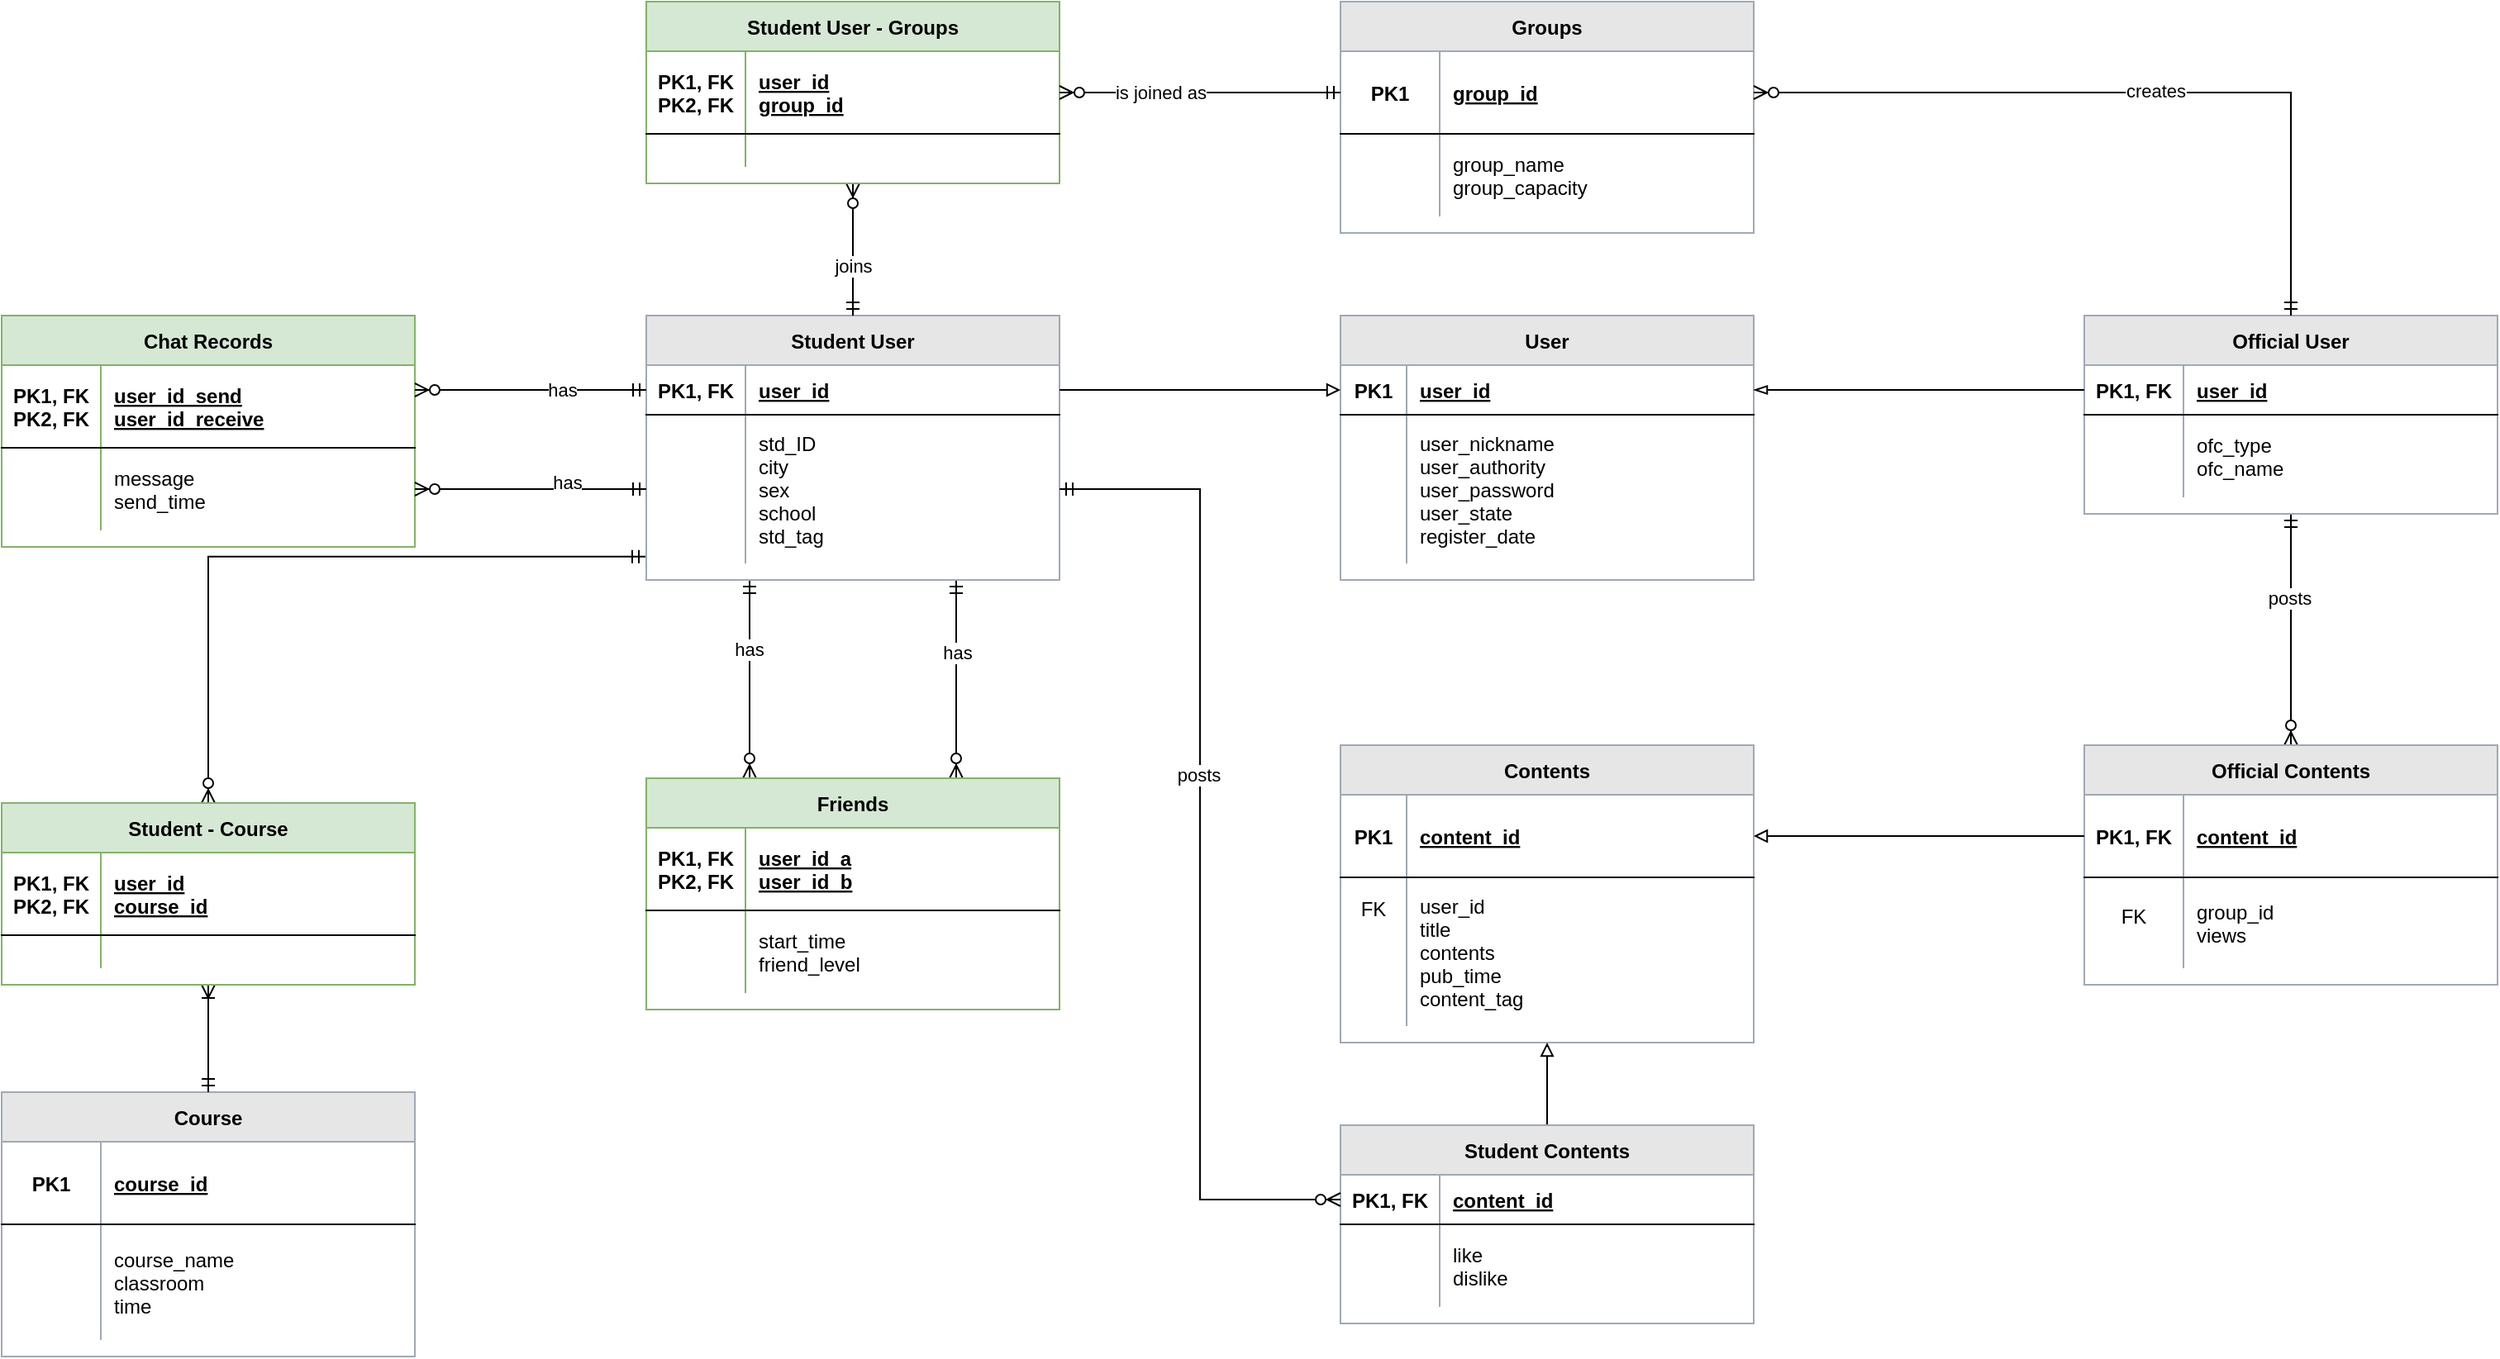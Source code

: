 <mxfile version="14.6.13" type="github">
  <diagram id="R2lEEEUBdFMjLlhIrx00" name="Page-1">
    <mxGraphModel dx="1730" dy="913" grid="1" gridSize="10" guides="1" tooltips="1" connect="1" arrows="1" fold="1" page="1" pageScale="3" pageWidth="850" pageHeight="1100" math="0" shadow="0" extFonts="Permanent Marker^https://fonts.googleapis.com/css?family=Permanent+Marker">
      <root>
        <mxCell id="0" />
        <mxCell id="1" parent="0" />
        <mxCell id="C-vyLk0tnHw3VtMMgP7b-23" value="User" style="shape=table;startSize=30;container=1;collapsible=1;childLayout=tableLayout;fixedRows=1;rowLines=0;fontStyle=1;align=center;resizeLast=1;swimlaneFillColor=#ffffff;strokeColor=#A0A9B5;fillColor=#E6E6E6;" parent="1" vertex="1">
          <mxGeometry x="990" y="800" width="250" height="160.0" as="geometry" />
        </mxCell>
        <mxCell id="C-vyLk0tnHw3VtMMgP7b-24" value="" style="shape=partialRectangle;collapsible=0;dropTarget=0;pointerEvents=0;fillColor=none;points=[[0,0.5],[1,0.5]];portConstraint=eastwest;top=0;left=0;right=0;bottom=1;" parent="C-vyLk0tnHw3VtMMgP7b-23" vertex="1">
          <mxGeometry y="30" width="250" height="30" as="geometry" />
        </mxCell>
        <mxCell id="C-vyLk0tnHw3VtMMgP7b-25" value="PK1" style="shape=partialRectangle;overflow=hidden;connectable=0;fillColor=none;top=0;left=0;bottom=0;right=0;fontStyle=1;" parent="C-vyLk0tnHw3VtMMgP7b-24" vertex="1">
          <mxGeometry width="40" height="30" as="geometry" />
        </mxCell>
        <mxCell id="C-vyLk0tnHw3VtMMgP7b-26" value="user_id" style="shape=partialRectangle;overflow=hidden;connectable=0;fillColor=none;top=0;left=0;bottom=0;right=0;align=left;spacingLeft=6;fontStyle=5;" parent="C-vyLk0tnHw3VtMMgP7b-24" vertex="1">
          <mxGeometry x="40" width="210" height="30" as="geometry" />
        </mxCell>
        <mxCell id="C-vyLk0tnHw3VtMMgP7b-27" value="" style="shape=partialRectangle;collapsible=0;dropTarget=0;pointerEvents=0;fillColor=none;points=[[0,0.5],[1,0.5]];portConstraint=eastwest;top=0;left=0;right=0;bottom=0;" parent="C-vyLk0tnHw3VtMMgP7b-23" vertex="1">
          <mxGeometry y="60" width="250" height="90" as="geometry" />
        </mxCell>
        <mxCell id="C-vyLk0tnHw3VtMMgP7b-28" value="" style="shape=partialRectangle;overflow=hidden;connectable=0;fillColor=none;top=0;left=0;bottom=0;right=0;" parent="C-vyLk0tnHw3VtMMgP7b-27" vertex="1">
          <mxGeometry width="40" height="90" as="geometry" />
        </mxCell>
        <mxCell id="C-vyLk0tnHw3VtMMgP7b-29" value="user_nickname&#xa;user_authority&#xa;user_password&#xa;user_state&#xa;register_date" style="shape=partialRectangle;overflow=hidden;connectable=0;fillColor=none;top=0;left=0;bottom=0;right=0;align=left;spacingLeft=6;" parent="C-vyLk0tnHw3VtMMgP7b-27" vertex="1">
          <mxGeometry x="40" width="210" height="90" as="geometry" />
        </mxCell>
        <mxCell id="NguTVP4yqZA3R1qdalW4-15" style="edgeStyle=orthogonalEdgeStyle;rounded=0;orthogonalLoop=1;jettySize=auto;html=1;exitX=0.25;exitY=1;exitDx=0;exitDy=0;entryX=0.25;entryY=0;entryDx=0;entryDy=0;startArrow=ERmandOne;startFill=0;endArrow=ERzeroToMany;endFill=1;" parent="1" source="zOYEpMhEN8lvHipjXcUI-4" target="zOYEpMhEN8lvHipjXcUI-31" edge="1">
          <mxGeometry relative="1" as="geometry" />
        </mxCell>
        <mxCell id="NguTVP4yqZA3R1qdalW4-41" value="has" style="edgeLabel;html=1;align=center;verticalAlign=middle;resizable=0;points=[];" parent="NguTVP4yqZA3R1qdalW4-15" vertex="1" connectable="0">
          <mxGeometry x="-0.325" y="-1" relative="1" as="geometry">
            <mxPoint y="1" as="offset" />
          </mxGeometry>
        </mxCell>
        <mxCell id="NguTVP4yqZA3R1qdalW4-16" style="edgeStyle=orthogonalEdgeStyle;rounded=0;orthogonalLoop=1;jettySize=auto;html=1;exitX=0.75;exitY=1;exitDx=0;exitDy=0;entryX=0.75;entryY=0;entryDx=0;entryDy=0;startArrow=ERmandOne;startFill=0;endArrow=ERzeroToMany;endFill=1;" parent="1" source="zOYEpMhEN8lvHipjXcUI-4" target="zOYEpMhEN8lvHipjXcUI-31" edge="1">
          <mxGeometry relative="1" as="geometry" />
        </mxCell>
        <mxCell id="NguTVP4yqZA3R1qdalW4-40" value="has" style="edgeLabel;html=1;align=center;verticalAlign=middle;resizable=0;points=[];" parent="NguTVP4yqZA3R1qdalW4-16" vertex="1" connectable="0">
          <mxGeometry x="-0.285" relative="1" as="geometry">
            <mxPoint y="1" as="offset" />
          </mxGeometry>
        </mxCell>
        <mxCell id="zOYEpMhEN8lvHipjXcUI-4" value="Student User" style="shape=table;startSize=30;container=1;collapsible=1;childLayout=tableLayout;fixedRows=1;rowLines=0;fontStyle=1;align=center;resizeLast=1;swimlaneFillColor=#ffffff;strokeColor=#A0A9B5;fillColor=#E6E6E6;" parent="1" vertex="1">
          <mxGeometry x="570" y="800" width="250" height="160.0" as="geometry" />
        </mxCell>
        <mxCell id="zOYEpMhEN8lvHipjXcUI-5" value="" style="shape=partialRectangle;collapsible=0;dropTarget=0;pointerEvents=0;fillColor=none;points=[[0,0.5],[1,0.5]];portConstraint=eastwest;top=0;left=0;right=0;bottom=1;" parent="zOYEpMhEN8lvHipjXcUI-4" vertex="1">
          <mxGeometry y="30" width="250" height="30" as="geometry" />
        </mxCell>
        <mxCell id="zOYEpMhEN8lvHipjXcUI-6" value="PK1, FK" style="shape=partialRectangle;overflow=hidden;connectable=0;fillColor=none;top=0;left=0;bottom=0;right=0;fontStyle=1;" parent="zOYEpMhEN8lvHipjXcUI-5" vertex="1">
          <mxGeometry width="60" height="30" as="geometry" />
        </mxCell>
        <mxCell id="zOYEpMhEN8lvHipjXcUI-7" value="user_id" style="shape=partialRectangle;overflow=hidden;connectable=0;fillColor=none;top=0;left=0;bottom=0;right=0;align=left;spacingLeft=6;fontStyle=5;" parent="zOYEpMhEN8lvHipjXcUI-5" vertex="1">
          <mxGeometry x="60" width="190" height="30" as="geometry" />
        </mxCell>
        <mxCell id="zOYEpMhEN8lvHipjXcUI-8" value="" style="shape=partialRectangle;collapsible=0;dropTarget=0;pointerEvents=0;fillColor=none;points=[[0,0.5],[1,0.5]];portConstraint=eastwest;top=0;left=0;right=0;bottom=0;" parent="zOYEpMhEN8lvHipjXcUI-4" vertex="1">
          <mxGeometry y="60" width="250" height="90" as="geometry" />
        </mxCell>
        <mxCell id="zOYEpMhEN8lvHipjXcUI-9" value="" style="shape=partialRectangle;overflow=hidden;connectable=0;fillColor=none;top=0;left=0;bottom=0;right=0;" parent="zOYEpMhEN8lvHipjXcUI-8" vertex="1">
          <mxGeometry width="60" height="90" as="geometry" />
        </mxCell>
        <mxCell id="zOYEpMhEN8lvHipjXcUI-10" value="std_ID&#xa;city&#xa;sex&#xa;school&#xa;std_tag" style="shape=partialRectangle;overflow=hidden;connectable=0;fillColor=none;top=0;left=0;bottom=0;right=0;align=left;spacingLeft=6;" parent="zOYEpMhEN8lvHipjXcUI-8" vertex="1">
          <mxGeometry x="60" width="190" height="90" as="geometry" />
        </mxCell>
        <mxCell id="zOYEpMhEN8lvHipjXcUI-128" style="edgeStyle=orthogonalEdgeStyle;rounded=0;orthogonalLoop=1;jettySize=auto;html=1;exitX=0.5;exitY=1;exitDx=0;exitDy=0;entryX=0.5;entryY=0;entryDx=0;entryDy=0;fontSize=11;startArrow=ERmandOne;startFill=0;endArrow=ERzeroToMany;endFill=1;" parent="1" source="zOYEpMhEN8lvHipjXcUI-11" target="zOYEpMhEN8lvHipjXcUI-66" edge="1">
          <mxGeometry relative="1" as="geometry" />
        </mxCell>
        <mxCell id="NguTVP4yqZA3R1qdalW4-42" value="posts" style="edgeLabel;html=1;align=center;verticalAlign=middle;resizable=0;points=[];" parent="zOYEpMhEN8lvHipjXcUI-128" vertex="1" connectable="0">
          <mxGeometry x="-0.28" y="-1" relative="1" as="geometry">
            <mxPoint as="offset" />
          </mxGeometry>
        </mxCell>
        <mxCell id="zOYEpMhEN8lvHipjXcUI-11" value="Official User" style="shape=table;startSize=30;container=1;collapsible=1;childLayout=tableLayout;fixedRows=1;rowLines=0;fontStyle=1;align=center;resizeLast=1;swimlaneFillColor=#ffffff;strokeColor=#A0A9B5;fillColor=#E6E6E6;" parent="1" vertex="1">
          <mxGeometry x="1440" y="800" width="250" height="120.0" as="geometry" />
        </mxCell>
        <mxCell id="NguTVP4yqZA3R1qdalW4-31" value="" style="shape=partialRectangle;collapsible=0;dropTarget=0;pointerEvents=0;fillColor=none;points=[[0,0.5],[1,0.5]];portConstraint=eastwest;top=0;left=0;right=0;bottom=1;" parent="zOYEpMhEN8lvHipjXcUI-11" vertex="1">
          <mxGeometry y="30" width="250" height="30" as="geometry" />
        </mxCell>
        <mxCell id="NguTVP4yqZA3R1qdalW4-32" value="PK1, FK" style="shape=partialRectangle;overflow=hidden;connectable=0;fillColor=none;top=0;left=0;bottom=0;right=0;fontStyle=1;" parent="NguTVP4yqZA3R1qdalW4-31" vertex="1">
          <mxGeometry width="60.0" height="30" as="geometry" />
        </mxCell>
        <mxCell id="NguTVP4yqZA3R1qdalW4-33" value="user_id" style="shape=partialRectangle;overflow=hidden;connectable=0;fillColor=none;top=0;left=0;bottom=0;right=0;align=left;spacingLeft=6;fontStyle=5;" parent="NguTVP4yqZA3R1qdalW4-31" vertex="1">
          <mxGeometry x="60.0" width="190.0" height="30" as="geometry" />
        </mxCell>
        <mxCell id="zOYEpMhEN8lvHipjXcUI-15" value="" style="shape=partialRectangle;collapsible=0;dropTarget=0;pointerEvents=0;fillColor=none;points=[[0,0.5],[1,0.5]];portConstraint=eastwest;top=0;left=0;right=0;bottom=0;" parent="zOYEpMhEN8lvHipjXcUI-11" vertex="1">
          <mxGeometry y="60" width="250" height="50" as="geometry" />
        </mxCell>
        <mxCell id="zOYEpMhEN8lvHipjXcUI-16" value="" style="shape=partialRectangle;overflow=hidden;connectable=0;fillColor=none;top=0;left=0;bottom=0;right=0;" parent="zOYEpMhEN8lvHipjXcUI-15" vertex="1">
          <mxGeometry width="60.0" height="50" as="geometry" />
        </mxCell>
        <mxCell id="zOYEpMhEN8lvHipjXcUI-17" value="ofc_type&#xa;ofc_name" style="shape=partialRectangle;overflow=hidden;connectable=0;fillColor=none;top=0;left=0;bottom=0;right=0;align=left;spacingLeft=6;" parent="zOYEpMhEN8lvHipjXcUI-15" vertex="1">
          <mxGeometry x="60.0" width="190.0" height="50" as="geometry" />
        </mxCell>
        <mxCell id="zOYEpMhEN8lvHipjXcUI-31" value="Friends" style="shape=table;startSize=30;container=1;collapsible=1;childLayout=tableLayout;fixedRows=1;rowLines=0;fontStyle=1;align=center;resizeLast=1;swimlaneFillColor=#ffffff;strokeColor=#82b366;fillColor=#d5e8d4;" parent="1" vertex="1">
          <mxGeometry x="570" y="1080" width="250" height="140.0" as="geometry" />
        </mxCell>
        <mxCell id="zOYEpMhEN8lvHipjXcUI-32" value="" style="shape=partialRectangle;collapsible=0;dropTarget=0;pointerEvents=0;fillColor=none;points=[[0,0.5],[1,0.5]];portConstraint=eastwest;top=0;left=0;right=0;bottom=1;" parent="zOYEpMhEN8lvHipjXcUI-31" vertex="1">
          <mxGeometry y="30" width="250" height="50" as="geometry" />
        </mxCell>
        <mxCell id="zOYEpMhEN8lvHipjXcUI-33" value="PK1, FK&#xa;PK2, FK" style="shape=partialRectangle;overflow=hidden;connectable=0;fillColor=none;top=0;left=0;bottom=0;right=0;fontStyle=1;" parent="zOYEpMhEN8lvHipjXcUI-32" vertex="1">
          <mxGeometry width="60" height="50" as="geometry" />
        </mxCell>
        <mxCell id="zOYEpMhEN8lvHipjXcUI-34" value="user_id_a&#xa;user_id_b" style="shape=partialRectangle;overflow=hidden;connectable=0;fillColor=none;top=0;left=0;bottom=0;right=0;align=left;spacingLeft=6;fontStyle=5;" parent="zOYEpMhEN8lvHipjXcUI-32" vertex="1">
          <mxGeometry x="60" width="190" height="50" as="geometry" />
        </mxCell>
        <mxCell id="zOYEpMhEN8lvHipjXcUI-35" value="" style="shape=partialRectangle;collapsible=0;dropTarget=0;pointerEvents=0;fillColor=none;points=[[0,0.5],[1,0.5]];portConstraint=eastwest;top=0;left=0;right=0;bottom=0;" parent="zOYEpMhEN8lvHipjXcUI-31" vertex="1">
          <mxGeometry y="80" width="250" height="50" as="geometry" />
        </mxCell>
        <mxCell id="zOYEpMhEN8lvHipjXcUI-36" value="" style="shape=partialRectangle;overflow=hidden;connectable=0;fillColor=none;top=0;left=0;bottom=0;right=0;" parent="zOYEpMhEN8lvHipjXcUI-35" vertex="1">
          <mxGeometry width="60" height="50" as="geometry" />
        </mxCell>
        <mxCell id="zOYEpMhEN8lvHipjXcUI-37" value="start_time&#xa;friend_level" style="shape=partialRectangle;overflow=hidden;connectable=0;fillColor=none;top=0;left=0;bottom=0;right=0;align=left;spacingLeft=6;" parent="zOYEpMhEN8lvHipjXcUI-35" vertex="1">
          <mxGeometry x="60" width="190" height="50" as="geometry" />
        </mxCell>
        <mxCell id="zOYEpMhEN8lvHipjXcUI-45" value="Groups" style="shape=table;startSize=30;container=1;collapsible=1;childLayout=tableLayout;fixedRows=1;rowLines=0;fontStyle=1;align=center;resizeLast=1;swimlaneFillColor=#ffffff;strokeColor=#A0A9B5;fillColor=#E6E6E6;" parent="1" vertex="1">
          <mxGeometry x="990" y="610" width="250" height="140.0" as="geometry" />
        </mxCell>
        <mxCell id="zOYEpMhEN8lvHipjXcUI-46" value="" style="shape=partialRectangle;collapsible=0;dropTarget=0;pointerEvents=0;fillColor=none;points=[[0,0.5],[1,0.5]];portConstraint=eastwest;top=0;left=0;right=0;bottom=1;" parent="zOYEpMhEN8lvHipjXcUI-45" vertex="1">
          <mxGeometry y="30" width="250" height="50" as="geometry" />
        </mxCell>
        <mxCell id="zOYEpMhEN8lvHipjXcUI-47" value="PK1" style="shape=partialRectangle;overflow=hidden;connectable=0;fillColor=none;top=0;left=0;bottom=0;right=0;fontStyle=1;" parent="zOYEpMhEN8lvHipjXcUI-46" vertex="1">
          <mxGeometry width="60" height="50" as="geometry" />
        </mxCell>
        <mxCell id="zOYEpMhEN8lvHipjXcUI-48" value="group_id" style="shape=partialRectangle;overflow=hidden;connectable=0;fillColor=none;top=0;left=0;bottom=0;right=0;align=left;spacingLeft=6;fontStyle=5;" parent="zOYEpMhEN8lvHipjXcUI-46" vertex="1">
          <mxGeometry x="60" width="190" height="50" as="geometry" />
        </mxCell>
        <mxCell id="zOYEpMhEN8lvHipjXcUI-49" value="" style="shape=partialRectangle;collapsible=0;dropTarget=0;pointerEvents=0;fillColor=none;points=[[0,0.5],[1,0.5]];portConstraint=eastwest;top=0;left=0;right=0;bottom=0;" parent="zOYEpMhEN8lvHipjXcUI-45" vertex="1">
          <mxGeometry y="80" width="250" height="50" as="geometry" />
        </mxCell>
        <mxCell id="zOYEpMhEN8lvHipjXcUI-50" value="" style="shape=partialRectangle;overflow=hidden;connectable=0;fillColor=none;top=0;left=0;bottom=0;right=0;" parent="zOYEpMhEN8lvHipjXcUI-49" vertex="1">
          <mxGeometry width="60" height="50" as="geometry" />
        </mxCell>
        <mxCell id="zOYEpMhEN8lvHipjXcUI-51" value="group_name&#xa;group_capacity" style="shape=partialRectangle;overflow=hidden;connectable=0;fillColor=none;top=0;left=0;bottom=0;right=0;align=left;spacingLeft=6;" parent="zOYEpMhEN8lvHipjXcUI-49" vertex="1">
          <mxGeometry x="60" width="190" height="50" as="geometry" />
        </mxCell>
        <mxCell id="zOYEpMhEN8lvHipjXcUI-52" value="Contents" style="shape=table;startSize=30;container=1;collapsible=1;childLayout=tableLayout;fixedRows=1;rowLines=0;fontStyle=1;align=center;resizeLast=1;swimlaneFillColor=#ffffff;strokeColor=#A0A9B5;fillColor=#E6E6E6;" parent="1" vertex="1">
          <mxGeometry x="990" y="1060" width="250" height="180.0" as="geometry" />
        </mxCell>
        <mxCell id="zOYEpMhEN8lvHipjXcUI-53" value="" style="shape=partialRectangle;collapsible=0;dropTarget=0;pointerEvents=0;fillColor=none;points=[[0,0.5],[1,0.5]];portConstraint=eastwest;top=0;left=0;right=0;bottom=1;" parent="zOYEpMhEN8lvHipjXcUI-52" vertex="1">
          <mxGeometry y="30" width="250" height="50" as="geometry" />
        </mxCell>
        <mxCell id="zOYEpMhEN8lvHipjXcUI-54" value="PK1" style="shape=partialRectangle;overflow=hidden;connectable=0;fillColor=none;top=0;left=0;bottom=0;right=0;fontStyle=1;" parent="zOYEpMhEN8lvHipjXcUI-53" vertex="1">
          <mxGeometry width="40" height="50" as="geometry" />
        </mxCell>
        <mxCell id="zOYEpMhEN8lvHipjXcUI-55" value="content_id" style="shape=partialRectangle;overflow=hidden;connectable=0;fillColor=none;top=0;left=0;bottom=0;right=0;align=left;spacingLeft=6;fontStyle=5;" parent="zOYEpMhEN8lvHipjXcUI-53" vertex="1">
          <mxGeometry x="40" width="210" height="50" as="geometry" />
        </mxCell>
        <mxCell id="zOYEpMhEN8lvHipjXcUI-56" value="" style="shape=partialRectangle;collapsible=0;dropTarget=0;pointerEvents=0;fillColor=none;points=[[0,0.5],[1,0.5]];portConstraint=eastwest;top=0;left=0;right=0;bottom=0;" parent="zOYEpMhEN8lvHipjXcUI-52" vertex="1">
          <mxGeometry y="80" width="250" height="90" as="geometry" />
        </mxCell>
        <mxCell id="zOYEpMhEN8lvHipjXcUI-57" value="FK" style="shape=partialRectangle;overflow=hidden;connectable=0;fillColor=none;top=0;left=0;bottom=0;right=0;fontSize=12;spacingTop=-53;" parent="zOYEpMhEN8lvHipjXcUI-56" vertex="1">
          <mxGeometry width="40" height="90" as="geometry" />
        </mxCell>
        <mxCell id="zOYEpMhEN8lvHipjXcUI-58" value="user_id&#xa;title&#xa;contents&#xa;pub_time&#xa;content_tag" style="shape=partialRectangle;overflow=hidden;connectable=0;fillColor=none;top=0;left=0;bottom=0;right=0;align=left;spacingLeft=6;" parent="zOYEpMhEN8lvHipjXcUI-56" vertex="1">
          <mxGeometry x="40" width="210" height="90" as="geometry" />
        </mxCell>
        <mxCell id="NguTVP4yqZA3R1qdalW4-38" style="edgeStyle=orthogonalEdgeStyle;rounded=0;orthogonalLoop=1;jettySize=auto;html=1;exitX=0.5;exitY=0;exitDx=0;exitDy=0;entryX=0.5;entryY=1;entryDx=0;entryDy=0;startArrow=none;startFill=0;endArrow=block;endFill=0;" parent="1" source="zOYEpMhEN8lvHipjXcUI-59" target="zOYEpMhEN8lvHipjXcUI-52" edge="1">
          <mxGeometry relative="1" as="geometry" />
        </mxCell>
        <mxCell id="zOYEpMhEN8lvHipjXcUI-59" value="Student Contents" style="shape=table;startSize=30;container=1;collapsible=1;childLayout=tableLayout;fixedRows=1;rowLines=0;fontStyle=1;align=center;resizeLast=1;swimlaneFillColor=#ffffff;strokeColor=#A0A9B5;fillColor=#E6E6E6;" parent="1" vertex="1">
          <mxGeometry x="990" y="1290" width="250" height="120.0" as="geometry" />
        </mxCell>
        <mxCell id="zOYEpMhEN8lvHipjXcUI-60" value="" style="shape=partialRectangle;collapsible=0;dropTarget=0;pointerEvents=0;fillColor=none;points=[[0,0.5],[1,0.5]];portConstraint=eastwest;top=0;left=0;right=0;bottom=1;" parent="zOYEpMhEN8lvHipjXcUI-59" vertex="1">
          <mxGeometry y="30" width="250" height="30" as="geometry" />
        </mxCell>
        <mxCell id="zOYEpMhEN8lvHipjXcUI-61" value="PK1, FK" style="shape=partialRectangle;overflow=hidden;connectable=0;fillColor=none;top=0;left=0;bottom=0;right=0;fontStyle=1;" parent="zOYEpMhEN8lvHipjXcUI-60" vertex="1">
          <mxGeometry width="60.0" height="30" as="geometry" />
        </mxCell>
        <mxCell id="zOYEpMhEN8lvHipjXcUI-62" value="content_id" style="shape=partialRectangle;overflow=hidden;connectable=0;fillColor=none;top=0;left=0;bottom=0;right=0;align=left;spacingLeft=6;fontStyle=5;" parent="zOYEpMhEN8lvHipjXcUI-60" vertex="1">
          <mxGeometry x="60.0" width="190.0" height="30" as="geometry" />
        </mxCell>
        <mxCell id="zOYEpMhEN8lvHipjXcUI-63" value="" style="shape=partialRectangle;collapsible=0;dropTarget=0;pointerEvents=0;fillColor=none;points=[[0,0.5],[1,0.5]];portConstraint=eastwest;top=0;left=0;right=0;bottom=0;" parent="zOYEpMhEN8lvHipjXcUI-59" vertex="1">
          <mxGeometry y="60" width="250" height="50" as="geometry" />
        </mxCell>
        <mxCell id="zOYEpMhEN8lvHipjXcUI-64" value="" style="shape=partialRectangle;overflow=hidden;connectable=0;fillColor=none;top=0;left=0;bottom=0;right=0;" parent="zOYEpMhEN8lvHipjXcUI-63" vertex="1">
          <mxGeometry width="60.0" height="50" as="geometry" />
        </mxCell>
        <mxCell id="zOYEpMhEN8lvHipjXcUI-65" value="like&#xa;dislike" style="shape=partialRectangle;overflow=hidden;connectable=0;fillColor=none;top=0;left=0;bottom=0;right=0;align=left;spacingLeft=6;" parent="zOYEpMhEN8lvHipjXcUI-63" vertex="1">
          <mxGeometry x="60.0" width="190.0" height="50" as="geometry" />
        </mxCell>
        <mxCell id="zOYEpMhEN8lvHipjXcUI-66" value="Official Contents" style="shape=table;startSize=30;container=1;collapsible=1;childLayout=tableLayout;fixedRows=1;rowLines=0;fontStyle=1;align=center;resizeLast=1;swimlaneFillColor=#ffffff;strokeColor=#A0A9B5;fillColor=#E6E6E6;" parent="1" vertex="1">
          <mxGeometry x="1440" y="1060" width="250" height="145.0" as="geometry" />
        </mxCell>
        <mxCell id="zOYEpMhEN8lvHipjXcUI-67" value="" style="shape=partialRectangle;collapsible=0;dropTarget=0;pointerEvents=0;fillColor=none;points=[[0,0.5],[1,0.5]];portConstraint=eastwest;top=0;left=0;right=0;bottom=1;" parent="zOYEpMhEN8lvHipjXcUI-66" vertex="1">
          <mxGeometry y="30" width="250" height="50" as="geometry" />
        </mxCell>
        <mxCell id="zOYEpMhEN8lvHipjXcUI-68" value="PK1, FK" style="shape=partialRectangle;overflow=hidden;connectable=0;fillColor=none;top=0;left=0;bottom=0;right=0;fontStyle=1;" parent="zOYEpMhEN8lvHipjXcUI-67" vertex="1">
          <mxGeometry width="60.0" height="50" as="geometry" />
        </mxCell>
        <mxCell id="zOYEpMhEN8lvHipjXcUI-69" value="content_id" style="shape=partialRectangle;overflow=hidden;connectable=0;fillColor=none;top=0;left=0;bottom=0;right=0;align=left;spacingLeft=6;fontStyle=5;" parent="zOYEpMhEN8lvHipjXcUI-67" vertex="1">
          <mxGeometry x="60.0" width="190.0" height="50" as="geometry" />
        </mxCell>
        <mxCell id="zOYEpMhEN8lvHipjXcUI-70" value="" style="shape=partialRectangle;collapsible=0;dropTarget=0;pointerEvents=0;fillColor=none;points=[[0,0.5],[1,0.5]];portConstraint=eastwest;top=0;left=0;right=0;bottom=0;" parent="zOYEpMhEN8lvHipjXcUI-66" vertex="1">
          <mxGeometry y="80" width="250" height="55" as="geometry" />
        </mxCell>
        <mxCell id="zOYEpMhEN8lvHipjXcUI-71" value="FK" style="shape=partialRectangle;overflow=hidden;connectable=0;fillColor=none;top=0;left=0;bottom=0;right=0;verticalAlign=top;spacingTop=10;" parent="zOYEpMhEN8lvHipjXcUI-70" vertex="1">
          <mxGeometry width="60.0" height="55" as="geometry" />
        </mxCell>
        <mxCell id="zOYEpMhEN8lvHipjXcUI-72" value="group_id&#xa;views" style="shape=partialRectangle;overflow=hidden;connectable=0;fillColor=none;top=0;left=0;bottom=0;right=0;align=left;spacingLeft=6;" parent="zOYEpMhEN8lvHipjXcUI-70" vertex="1">
          <mxGeometry x="60.0" width="190.0" height="55" as="geometry" />
        </mxCell>
        <mxCell id="zOYEpMhEN8lvHipjXcUI-76" style="edgeStyle=orthogonalEdgeStyle;rounded=0;orthogonalLoop=1;jettySize=auto;html=1;entryX=0;entryY=0.5;entryDx=0;entryDy=0;endArrow=block;endFill=0;exitX=1;exitY=0.5;exitDx=0;exitDy=0;" parent="1" source="zOYEpMhEN8lvHipjXcUI-5" target="C-vyLk0tnHw3VtMMgP7b-24" edge="1">
          <mxGeometry relative="1" as="geometry">
            <mxPoint x="870" y="880" as="sourcePoint" />
          </mxGeometry>
        </mxCell>
        <mxCell id="zOYEpMhEN8lvHipjXcUI-84" style="edgeStyle=orthogonalEdgeStyle;rounded=0;orthogonalLoop=1;jettySize=auto;html=1;exitX=1;exitY=0.5;exitDx=0;exitDy=0;fontSize=11;startArrow=ERzeroToMany;startFill=1;endArrow=ERmandOne;endFill=0;" parent="1" source="zOYEpMhEN8lvHipjXcUI-46" target="zOYEpMhEN8lvHipjXcUI-11" edge="1">
          <mxGeometry relative="1" as="geometry" />
        </mxCell>
        <mxCell id="NguTVP4yqZA3R1qdalW4-47" value="creates" style="edgeLabel;html=1;align=center;verticalAlign=middle;resizable=0;points=[];" parent="zOYEpMhEN8lvHipjXcUI-84" vertex="1" connectable="0">
          <mxGeometry x="0.054" y="1" relative="1" as="geometry">
            <mxPoint as="offset" />
          </mxGeometry>
        </mxCell>
        <mxCell id="zOYEpMhEN8lvHipjXcUI-97" style="edgeStyle=orthogonalEdgeStyle;rounded=0;orthogonalLoop=1;jettySize=auto;html=1;exitX=0.5;exitY=1;exitDx=0;exitDy=0;fontSize=11;startArrow=ERzeroToMany;startFill=1;endArrow=ERmandOne;endFill=0;" parent="1" source="zOYEpMhEN8lvHipjXcUI-86" target="zOYEpMhEN8lvHipjXcUI-4" edge="1">
          <mxGeometry relative="1" as="geometry" />
        </mxCell>
        <mxCell id="NguTVP4yqZA3R1qdalW4-51" value="joins" style="edgeLabel;html=1;align=center;verticalAlign=middle;resizable=0;points=[];" parent="zOYEpMhEN8lvHipjXcUI-97" vertex="1" connectable="0">
          <mxGeometry x="0.24" relative="1" as="geometry">
            <mxPoint as="offset" />
          </mxGeometry>
        </mxCell>
        <mxCell id="zOYEpMhEN8lvHipjXcUI-86" value="Student User - Groups" style="shape=table;startSize=30;container=1;collapsible=1;childLayout=tableLayout;fixedRows=1;rowLines=0;fontStyle=1;align=center;resizeLast=1;swimlaneFillColor=#ffffff;strokeColor=#82b366;fillColor=#d5e8d4;" parent="1" vertex="1">
          <mxGeometry x="570" y="610" width="250" height="110.0" as="geometry" />
        </mxCell>
        <mxCell id="zOYEpMhEN8lvHipjXcUI-87" value="" style="shape=partialRectangle;collapsible=0;dropTarget=0;pointerEvents=0;fillColor=none;points=[[0,0.5],[1,0.5]];portConstraint=eastwest;top=0;left=0;right=0;bottom=1;" parent="zOYEpMhEN8lvHipjXcUI-86" vertex="1">
          <mxGeometry y="30" width="250" height="50" as="geometry" />
        </mxCell>
        <mxCell id="zOYEpMhEN8lvHipjXcUI-88" value="PK1, FK&#xa;PK2, FK" style="shape=partialRectangle;overflow=hidden;connectable=0;fillColor=none;top=0;left=0;bottom=0;right=0;fontStyle=1;" parent="zOYEpMhEN8lvHipjXcUI-87" vertex="1">
          <mxGeometry width="60" height="50" as="geometry" />
        </mxCell>
        <mxCell id="zOYEpMhEN8lvHipjXcUI-89" value="user_id&#xa;group_id" style="shape=partialRectangle;overflow=hidden;connectable=0;fillColor=none;top=0;left=0;bottom=0;right=0;align=left;spacingLeft=6;fontStyle=5;" parent="zOYEpMhEN8lvHipjXcUI-87" vertex="1">
          <mxGeometry x="60" width="190" height="50" as="geometry" />
        </mxCell>
        <mxCell id="zOYEpMhEN8lvHipjXcUI-90" value="" style="shape=partialRectangle;collapsible=0;dropTarget=0;pointerEvents=0;fillColor=none;points=[[0,0.5],[1,0.5]];portConstraint=eastwest;top=0;left=0;right=0;bottom=0;" parent="zOYEpMhEN8lvHipjXcUI-86" vertex="1">
          <mxGeometry y="80" width="250" height="20" as="geometry" />
        </mxCell>
        <mxCell id="zOYEpMhEN8lvHipjXcUI-91" value="" style="shape=partialRectangle;overflow=hidden;connectable=0;fillColor=none;top=0;left=0;bottom=0;right=0;" parent="zOYEpMhEN8lvHipjXcUI-90" vertex="1">
          <mxGeometry width="60" height="20" as="geometry" />
        </mxCell>
        <mxCell id="zOYEpMhEN8lvHipjXcUI-92" value="" style="shape=partialRectangle;overflow=hidden;connectable=0;fillColor=none;top=0;left=0;bottom=0;right=0;align=left;spacingLeft=6;" parent="zOYEpMhEN8lvHipjXcUI-90" vertex="1">
          <mxGeometry x="60" width="190" height="20" as="geometry" />
        </mxCell>
        <mxCell id="zOYEpMhEN8lvHipjXcUI-96" style="edgeStyle=orthogonalEdgeStyle;rounded=0;orthogonalLoop=1;jettySize=auto;html=1;exitX=0;exitY=0.5;exitDx=0;exitDy=0;fontSize=11;startArrow=ERmandOne;startFill=0;endArrow=ERzeroToMany;endFill=1;entryX=1;entryY=0.5;entryDx=0;entryDy=0;" parent="1" source="zOYEpMhEN8lvHipjXcUI-46" target="zOYEpMhEN8lvHipjXcUI-87" edge="1">
          <mxGeometry relative="1" as="geometry">
            <mxPoint x="823" y="650" as="targetPoint" />
          </mxGeometry>
        </mxCell>
        <mxCell id="NguTVP4yqZA3R1qdalW4-55" value="is joined as" style="edgeLabel;html=1;align=center;verticalAlign=middle;resizable=0;points=[];" parent="zOYEpMhEN8lvHipjXcUI-96" vertex="1" connectable="0">
          <mxGeometry x="0.28" relative="1" as="geometry">
            <mxPoint as="offset" />
          </mxGeometry>
        </mxCell>
        <mxCell id="zOYEpMhEN8lvHipjXcUI-99" value="Chat Records" style="shape=table;startSize=30;container=1;collapsible=1;childLayout=tableLayout;fixedRows=1;rowLines=0;fontStyle=1;align=center;resizeLast=1;swimlaneFillColor=#ffffff;strokeColor=#82b366;fillColor=#d5e8d4;" parent="1" vertex="1">
          <mxGeometry x="180" y="800" width="250" height="140.0" as="geometry" />
        </mxCell>
        <mxCell id="zOYEpMhEN8lvHipjXcUI-100" value="" style="shape=partialRectangle;collapsible=0;dropTarget=0;pointerEvents=0;fillColor=none;points=[[0,0.5],[1,0.5]];portConstraint=eastwest;top=0;left=0;right=0;bottom=1;" parent="zOYEpMhEN8lvHipjXcUI-99" vertex="1">
          <mxGeometry y="30" width="250" height="50" as="geometry" />
        </mxCell>
        <mxCell id="zOYEpMhEN8lvHipjXcUI-101" value="PK1, FK&#xa;PK2, FK" style="shape=partialRectangle;overflow=hidden;connectable=0;fillColor=none;top=0;left=0;bottom=0;right=0;fontStyle=1;" parent="zOYEpMhEN8lvHipjXcUI-100" vertex="1">
          <mxGeometry width="60" height="50" as="geometry" />
        </mxCell>
        <mxCell id="zOYEpMhEN8lvHipjXcUI-102" value="user_id_send&#xa;user_id_receive" style="shape=partialRectangle;overflow=hidden;connectable=0;fillColor=none;top=0;left=0;bottom=0;right=0;align=left;spacingLeft=6;fontStyle=5;" parent="zOYEpMhEN8lvHipjXcUI-100" vertex="1">
          <mxGeometry x="60" width="190" height="50" as="geometry" />
        </mxCell>
        <mxCell id="zOYEpMhEN8lvHipjXcUI-103" value="" style="shape=partialRectangle;collapsible=0;dropTarget=0;pointerEvents=0;fillColor=none;points=[[0,0.5],[1,0.5]];portConstraint=eastwest;top=0;left=0;right=0;bottom=0;" parent="zOYEpMhEN8lvHipjXcUI-99" vertex="1">
          <mxGeometry y="80" width="250" height="50" as="geometry" />
        </mxCell>
        <mxCell id="zOYEpMhEN8lvHipjXcUI-104" value="" style="shape=partialRectangle;overflow=hidden;connectable=0;fillColor=none;top=0;left=0;bottom=0;right=0;" parent="zOYEpMhEN8lvHipjXcUI-103" vertex="1">
          <mxGeometry width="60" height="50" as="geometry" />
        </mxCell>
        <mxCell id="zOYEpMhEN8lvHipjXcUI-105" value="message&#xa;send_time" style="shape=partialRectangle;overflow=hidden;connectable=0;fillColor=none;top=0;left=0;bottom=0;right=0;align=left;spacingLeft=6;" parent="zOYEpMhEN8lvHipjXcUI-103" vertex="1">
          <mxGeometry x="60" width="190" height="50" as="geometry" />
        </mxCell>
        <mxCell id="zOYEpMhEN8lvHipjXcUI-123" style="edgeStyle=orthogonalEdgeStyle;rounded=0;orthogonalLoop=1;jettySize=auto;html=1;exitX=0;exitY=0.5;exitDx=0;exitDy=0;entryX=1;entryY=0.5;entryDx=0;entryDy=0;fontSize=11;startArrow=none;startFill=0;endArrow=block;endFill=0;" parent="1" source="zOYEpMhEN8lvHipjXcUI-67" target="zOYEpMhEN8lvHipjXcUI-53" edge="1">
          <mxGeometry relative="1" as="geometry" />
        </mxCell>
        <mxCell id="NguTVP4yqZA3R1qdalW4-1" value="Course" style="shape=table;startSize=30;container=1;collapsible=1;childLayout=tableLayout;fixedRows=1;rowLines=0;fontStyle=1;align=center;resizeLast=1;swimlaneFillColor=#ffffff;strokeColor=#A0A9B5;fillColor=#E6E6E6;" parent="1" vertex="1">
          <mxGeometry x="180" y="1270" width="250" height="160.0" as="geometry" />
        </mxCell>
        <mxCell id="NguTVP4yqZA3R1qdalW4-2" value="" style="shape=partialRectangle;collapsible=0;dropTarget=0;pointerEvents=0;fillColor=none;points=[[0,0.5],[1,0.5]];portConstraint=eastwest;top=0;left=0;right=0;bottom=1;" parent="NguTVP4yqZA3R1qdalW4-1" vertex="1">
          <mxGeometry y="30" width="250" height="50" as="geometry" />
        </mxCell>
        <mxCell id="NguTVP4yqZA3R1qdalW4-3" value="PK1" style="shape=partialRectangle;overflow=hidden;connectable=0;fillColor=none;top=0;left=0;bottom=0;right=0;fontStyle=1;" parent="NguTVP4yqZA3R1qdalW4-2" vertex="1">
          <mxGeometry width="60" height="50" as="geometry" />
        </mxCell>
        <mxCell id="NguTVP4yqZA3R1qdalW4-4" value="course_id" style="shape=partialRectangle;overflow=hidden;connectable=0;fillColor=none;top=0;left=0;bottom=0;right=0;align=left;spacingLeft=6;fontStyle=5;" parent="NguTVP4yqZA3R1qdalW4-2" vertex="1">
          <mxGeometry x="60" width="190" height="50" as="geometry" />
        </mxCell>
        <mxCell id="NguTVP4yqZA3R1qdalW4-5" value="" style="shape=partialRectangle;collapsible=0;dropTarget=0;pointerEvents=0;fillColor=none;points=[[0,0.5],[1,0.5]];portConstraint=eastwest;top=0;left=0;right=0;bottom=0;" parent="NguTVP4yqZA3R1qdalW4-1" vertex="1">
          <mxGeometry y="80" width="250" height="70" as="geometry" />
        </mxCell>
        <mxCell id="NguTVP4yqZA3R1qdalW4-6" value="" style="shape=partialRectangle;overflow=hidden;connectable=0;fillColor=none;top=0;left=0;bottom=0;right=0;" parent="NguTVP4yqZA3R1qdalW4-5" vertex="1">
          <mxGeometry width="60" height="70" as="geometry" />
        </mxCell>
        <mxCell id="NguTVP4yqZA3R1qdalW4-7" value="course_name&#xa;classroom&#xa;time" style="shape=partialRectangle;overflow=hidden;connectable=0;fillColor=none;top=0;left=0;bottom=0;right=0;align=left;spacingLeft=6;" parent="NguTVP4yqZA3R1qdalW4-5" vertex="1">
          <mxGeometry x="60" width="190" height="70" as="geometry" />
        </mxCell>
        <mxCell id="NguTVP4yqZA3R1qdalW4-19" style="edgeStyle=orthogonalEdgeStyle;rounded=0;orthogonalLoop=1;jettySize=auto;html=1;exitX=0;exitY=0.5;exitDx=0;exitDy=0;entryX=1;entryY=0.5;entryDx=0;entryDy=0;startArrow=ERmandOne;startFill=0;endArrow=ERzeroToMany;endFill=1;" parent="1" source="zOYEpMhEN8lvHipjXcUI-8" target="zOYEpMhEN8lvHipjXcUI-103" edge="1">
          <mxGeometry relative="1" as="geometry" />
        </mxCell>
        <mxCell id="NguTVP4yqZA3R1qdalW4-49" value="has" style="edgeLabel;html=1;align=center;verticalAlign=middle;resizable=0;points=[];" parent="NguTVP4yqZA3R1qdalW4-19" vertex="1" connectable="0">
          <mxGeometry x="-0.305" y="-4" relative="1" as="geometry">
            <mxPoint as="offset" />
          </mxGeometry>
        </mxCell>
        <mxCell id="NguTVP4yqZA3R1qdalW4-23" style="edgeStyle=orthogonalEdgeStyle;rounded=0;orthogonalLoop=1;jettySize=auto;html=1;exitX=0;exitY=0.5;exitDx=0;exitDy=0;startArrow=ERmandOne;startFill=0;endArrow=ERzeroToMany;endFill=1;" parent="1" source="zOYEpMhEN8lvHipjXcUI-5" edge="1">
          <mxGeometry relative="1" as="geometry">
            <mxPoint x="430" y="845" as="targetPoint" />
            <Array as="points">
              <mxPoint x="430" y="845" />
            </Array>
          </mxGeometry>
        </mxCell>
        <mxCell id="NguTVP4yqZA3R1qdalW4-48" value="has" style="edgeLabel;html=1;align=center;verticalAlign=middle;resizable=0;points=[];" parent="NguTVP4yqZA3R1qdalW4-23" vertex="1" connectable="0">
          <mxGeometry x="-0.269" relative="1" as="geometry">
            <mxPoint as="offset" />
          </mxGeometry>
        </mxCell>
        <mxCell id="NguTVP4yqZA3R1qdalW4-34" style="edgeStyle=orthogonalEdgeStyle;rounded=0;orthogonalLoop=1;jettySize=auto;html=1;exitX=1;exitY=0.5;exitDx=0;exitDy=0;entryX=0;entryY=0.5;entryDx=0;entryDy=0;startArrow=blockThin;startFill=0;endArrow=none;endFill=0;" parent="1" source="C-vyLk0tnHw3VtMMgP7b-24" target="NguTVP4yqZA3R1qdalW4-31" edge="1">
          <mxGeometry relative="1" as="geometry" />
        </mxCell>
        <mxCell id="NguTVP4yqZA3R1qdalW4-36" style="edgeStyle=orthogonalEdgeStyle;rounded=0;orthogonalLoop=1;jettySize=auto;html=1;exitX=1;exitY=0.5;exitDx=0;exitDy=0;entryX=0;entryY=0.5;entryDx=0;entryDy=0;startArrow=ERmandOne;startFill=0;endArrow=ERzeroToMany;endFill=1;" parent="1" source="zOYEpMhEN8lvHipjXcUI-8" target="zOYEpMhEN8lvHipjXcUI-60" edge="1">
          <mxGeometry relative="1" as="geometry" />
        </mxCell>
        <mxCell id="NguTVP4yqZA3R1qdalW4-39" value="posts" style="edgeLabel;html=1;align=center;verticalAlign=middle;resizable=0;points=[];" parent="NguTVP4yqZA3R1qdalW4-36" vertex="1" connectable="0">
          <mxGeometry x="-0.142" y="-1" relative="1" as="geometry">
            <mxPoint as="offset" />
          </mxGeometry>
        </mxCell>
        <mxCell id="OTKLtmRB9BGu3r9j5-5a-9" style="edgeStyle=orthogonalEdgeStyle;rounded=0;orthogonalLoop=1;jettySize=auto;html=1;exitX=0.5;exitY=0;exitDx=0;exitDy=0;entryX=-0.002;entryY=0.954;entryDx=0;entryDy=0;entryPerimeter=0;fontSize=12;startArrow=ERzeroToMany;startFill=1;endArrow=ERmandOne;endFill=0;" edge="1" parent="1" source="OTKLtmRB9BGu3r9j5-5a-2" target="zOYEpMhEN8lvHipjXcUI-8">
          <mxGeometry relative="1" as="geometry" />
        </mxCell>
        <mxCell id="OTKLtmRB9BGu3r9j5-5a-10" style="edgeStyle=orthogonalEdgeStyle;rounded=0;orthogonalLoop=1;jettySize=auto;html=1;exitX=0.5;exitY=1;exitDx=0;exitDy=0;fontSize=12;startArrow=ERoneToMany;startFill=0;endArrow=ERmandOne;endFill=0;" edge="1" parent="1" source="OTKLtmRB9BGu3r9j5-5a-2" target="NguTVP4yqZA3R1qdalW4-1">
          <mxGeometry relative="1" as="geometry" />
        </mxCell>
        <mxCell id="OTKLtmRB9BGu3r9j5-5a-2" value="Student - Course" style="shape=table;startSize=30;container=1;collapsible=1;childLayout=tableLayout;fixedRows=1;rowLines=0;fontStyle=1;align=center;resizeLast=1;swimlaneFillColor=#ffffff;strokeColor=#82b366;fillColor=#d5e8d4;" vertex="1" parent="1">
          <mxGeometry x="180" y="1095" width="250" height="110.0" as="geometry" />
        </mxCell>
        <mxCell id="OTKLtmRB9BGu3r9j5-5a-3" value="" style="shape=partialRectangle;collapsible=0;dropTarget=0;pointerEvents=0;fillColor=none;points=[[0,0.5],[1,0.5]];portConstraint=eastwest;top=0;left=0;right=0;bottom=1;" vertex="1" parent="OTKLtmRB9BGu3r9j5-5a-2">
          <mxGeometry y="30" width="250" height="50" as="geometry" />
        </mxCell>
        <mxCell id="OTKLtmRB9BGu3r9j5-5a-4" value="PK1, FK&#xa;PK2, FK" style="shape=partialRectangle;overflow=hidden;connectable=0;fillColor=none;top=0;left=0;bottom=0;right=0;fontStyle=1;" vertex="1" parent="OTKLtmRB9BGu3r9j5-5a-3">
          <mxGeometry width="60" height="50" as="geometry" />
        </mxCell>
        <mxCell id="OTKLtmRB9BGu3r9j5-5a-5" value="user_id&#xa;course_id" style="shape=partialRectangle;overflow=hidden;connectable=0;fillColor=none;top=0;left=0;bottom=0;right=0;align=left;spacingLeft=6;fontStyle=5;" vertex="1" parent="OTKLtmRB9BGu3r9j5-5a-3">
          <mxGeometry x="60" width="190" height="50" as="geometry" />
        </mxCell>
        <mxCell id="OTKLtmRB9BGu3r9j5-5a-6" value="" style="shape=partialRectangle;collapsible=0;dropTarget=0;pointerEvents=0;fillColor=none;points=[[0,0.5],[1,0.5]];portConstraint=eastwest;top=0;left=0;right=0;bottom=0;" vertex="1" parent="OTKLtmRB9BGu3r9j5-5a-2">
          <mxGeometry y="80" width="250" height="20" as="geometry" />
        </mxCell>
        <mxCell id="OTKLtmRB9BGu3r9j5-5a-7" value="" style="shape=partialRectangle;overflow=hidden;connectable=0;fillColor=none;top=0;left=0;bottom=0;right=0;" vertex="1" parent="OTKLtmRB9BGu3r9j5-5a-6">
          <mxGeometry width="60" height="20" as="geometry" />
        </mxCell>
        <mxCell id="OTKLtmRB9BGu3r9j5-5a-8" value="" style="shape=partialRectangle;overflow=hidden;connectable=0;fillColor=none;top=0;left=0;bottom=0;right=0;align=left;spacingLeft=6;" vertex="1" parent="OTKLtmRB9BGu3r9j5-5a-6">
          <mxGeometry x="60" width="190" height="20" as="geometry" />
        </mxCell>
      </root>
    </mxGraphModel>
  </diagram>
</mxfile>
